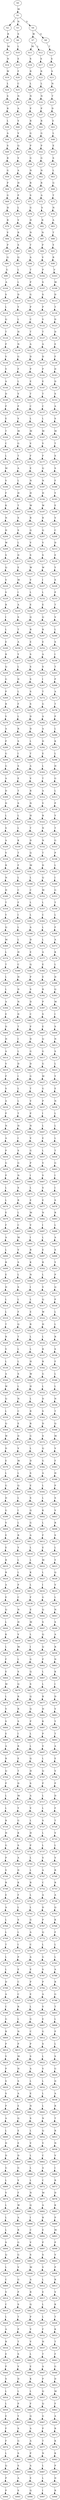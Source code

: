strict digraph  {
	S0 -> S1 [ label = M ];
	S1 -> S2 [ label = E ];
	S1 -> S3 [ label = N ];
	S1 -> S4 [ label = S ];
	S2 -> S5 [ label = R ];
	S3 -> S6 [ label = S ];
	S4 -> S7 [ label = W ];
	S4 -> S8 [ label = Q ];
	S5 -> S9 [ label = M ];
	S6 -> S10 [ label = L ];
	S7 -> S11 [ label = M ];
	S7 -> S12 [ label = L ];
	S8 -> S13 [ label = T ];
	S9 -> S14 [ label = N ];
	S10 -> S15 [ label = E ];
	S11 -> S16 [ label = S ];
	S12 -> S17 [ label = S ];
	S13 -> S18 [ label = S ];
	S14 -> S19 [ label = W ];
	S15 -> S20 [ label = F ];
	S16 -> S21 [ label = R ];
	S17 -> S22 [ label = R ];
	S18 -> S23 [ label = S ];
	S19 -> S24 [ label = L ];
	S20 -> S25 [ label = C ];
	S21 -> S26 [ label = L ];
	S22 -> S27 [ label = L ];
	S23 -> S28 [ label = N ];
	S24 -> S29 [ label = S ];
	S25 -> S30 [ label = N ];
	S26 -> S31 [ label = N ];
	S27 -> S32 [ label = N ];
	S28 -> S33 [ label = T ];
	S29 -> S34 [ label = R ];
	S30 -> S35 [ label = A ];
	S31 -> S36 [ label = P ];
	S32 -> S37 [ label = P ];
	S33 -> S38 [ label = D ];
	S34 -> S39 [ label = L ];
	S35 -> S40 [ label = V ];
	S36 -> S41 [ label = R ];
	S37 -> S42 [ label = R ];
	S38 -> S43 [ label = E ];
	S39 -> S44 [ label = A ];
	S40 -> S45 [ label = V ];
	S41 -> S46 [ label = G ];
	S42 -> S47 [ label = G ];
	S43 -> S48 [ label = L ];
	S44 -> S49 [ label = S ];
	S45 -> S50 [ label = Q ];
	S46 -> S51 [ label = P ];
	S47 -> S52 [ label = P ];
	S48 -> S53 [ label = E ];
	S49 -> S54 [ label = R ];
	S50 -> S55 [ label = V ];
	S51 -> S56 [ label = G ];
	S52 -> S57 [ label = G ];
	S53 -> S58 [ label = S ];
	S54 -> S59 [ label = G ];
	S55 -> S60 [ label = A ];
	S56 -> S61 [ label = N ];
	S57 -> S62 [ label = N ];
	S58 -> S63 [ label = L ];
	S59 -> S64 [ label = P ];
	S60 -> S65 [ label = H ];
	S61 -> S66 [ label = R ];
	S62 -> S67 [ label = R ];
	S63 -> S68 [ label = G ];
	S64 -> S69 [ label = G ];
	S65 -> S70 [ label = P ];
	S66 -> S71 [ label = S ];
	S67 -> S72 [ label = A ];
	S68 -> S73 [ label = T ];
	S69 -> S74 [ label = H ];
	S70 -> S75 [ label = L ];
	S71 -> S76 [ label = G ];
	S72 -> S77 [ label = S ];
	S73 -> S78 [ label = N ];
	S74 -> S79 [ label = R ];
	S75 -> S80 [ label = V ];
	S76 -> S81 [ label = H ];
	S77 -> S82 [ label = R ];
	S78 -> S83 [ label = A ];
	S79 -> S84 [ label = V ];
	S80 -> S85 [ label = R ];
	S81 -> S86 [ label = N ];
	S82 -> S87 [ label = N ];
	S83 -> S88 [ label = T ];
	S84 -> S89 [ label = P ];
	S85 -> S90 [ label = S ];
	S86 -> S91 [ label = T ];
	S87 -> S92 [ label = P ];
	S88 -> S93 [ label = Y ];
	S89 -> S94 [ label = Q ];
	S90 -> S95 [ label = Q ];
	S91 -> S96 [ label = A ];
	S92 -> S97 [ label = V ];
	S93 -> S98 [ label = R ];
	S94 -> S99 [ label = G ];
	S95 -> S100 [ label = L ];
	S96 -> S101 [ label = T ];
	S97 -> S102 [ label = P ];
	S98 -> S103 [ label = F ];
	S99 -> S104 [ label = A ];
	S100 -> S105 [ label = L ];
	S101 -> S106 [ label = P ];
	S102 -> S107 [ label = S ];
	S103 -> S108 [ label = M ];
	S104 -> S109 [ label = S ];
	S105 -> S110 [ label = D ];
	S106 -> S111 [ label = G ];
	S107 -> S112 [ label = S ];
	S108 -> S113 [ label = D ];
	S109 -> S114 [ label = L ];
	S110 -> S115 [ label = Y ];
	S111 -> S116 [ label = P ];
	S112 -> S117 [ label = P ];
	S113 -> S118 [ label = T ];
	S114 -> S119 [ label = Q ];
	S115 -> S120 [ label = L ];
	S116 -> S121 [ label = C ];
	S117 -> S122 [ label = V ];
	S118 -> S123 [ label = D ];
	S119 -> S124 [ label = T ];
	S120 -> S125 [ label = H ];
	S121 -> S126 [ label = T ];
	S122 -> S127 [ label = T ];
	S123 -> S128 [ label = D ];
	S124 -> S129 [ label = P ];
	S125 -> S130 [ label = N ];
	S126 -> S131 [ label = A ];
	S127 -> S132 [ label = A ];
	S128 -> S133 [ label = E ];
	S129 -> S134 [ label = V ];
	S130 -> S135 [ label = G ];
	S131 -> S136 [ label = D ];
	S132 -> S137 [ label = D ];
	S133 -> S138 [ label = F ];
	S134 -> S139 [ label = V ];
	S135 -> S140 [ label = F ];
	S136 -> S141 [ label = P ];
	S137 -> S142 [ label = P ];
	S138 -> S143 [ label = D ];
	S139 -> S144 [ label = A ];
	S140 -> S145 [ label = L ];
	S141 -> S146 [ label = E ];
	S142 -> S147 [ label = E ];
	S143 -> S148 [ label = D ];
	S144 -> S149 [ label = D ];
	S145 -> S150 [ label = V ];
	S146 -> S151 [ label = T ];
	S147 -> S152 [ label = T ];
	S148 -> S153 [ label = S ];
	S149 -> S154 [ label = P ];
	S150 -> S155 [ label = P ];
	S151 -> S156 [ label = C ];
	S152 -> S157 [ label = C ];
	S153 -> S158 [ label = A ];
	S154 -> S159 [ label = E ];
	S155 -> S160 [ label = V ];
	S156 -> S161 [ label = L ];
	S157 -> S162 [ label = L ];
	S158 -> S163 [ label = S ];
	S159 -> S164 [ label = T ];
	S160 -> S165 [ label = M ];
	S161 -> S166 [ label = M ];
	S162 -> S167 [ label = M ];
	S163 -> S168 [ label = M ];
	S164 -> S169 [ label = C ];
	S165 -> S170 [ label = G ];
	S166 -> S171 [ label = V ];
	S167 -> S172 [ label = V ];
	S168 -> S173 [ label = T ];
	S169 -> S174 [ label = L ];
	S170 -> S175 [ label = T ];
	S171 -> S176 [ label = F ];
	S172 -> S177 [ label = F ];
	S173 -> S178 [ label = S ];
	S174 -> S179 [ label = M ];
	S175 -> S180 [ label = A ];
	S176 -> S181 [ label = E ];
	S177 -> S182 [ label = Q ];
	S178 -> S183 [ label = S ];
	S179 -> S184 [ label = V ];
	S180 -> S185 [ label = L ];
	S181 -> S186 [ label = N ];
	S182 -> S187 [ label = N ];
	S183 -> S188 [ label = F ];
	S184 -> S189 [ label = F ];
	S185 -> S190 [ label = H ];
	S186 -> S191 [ label = H ];
	S187 -> S192 [ label = H ];
	S188 -> S193 [ label = Y ];
	S189 -> S194 [ label = K ];
	S190 -> S195 [ label = T ];
	S191 -> S196 [ label = W ];
	S192 -> S197 [ label = W ];
	S193 -> S198 [ label = E ];
	S194 -> S199 [ label = N ];
	S195 -> S200 [ label = S ];
	S196 -> S201 [ label = R ];
	S197 -> S202 [ label = R ];
	S198 -> S203 [ label = V ];
	S199 -> S204 [ label = H ];
	S200 -> S205 [ label = S ];
	S201 -> S206 [ label = Q ];
	S202 -> S207 [ label = Q ];
	S203 -> S208 [ label = C ];
	S204 -> S209 [ label = W ];
	S205 -> S210 [ label = L ];
	S206 -> S211 [ label = V ];
	S207 -> S212 [ label = V ];
	S208 -> S213 [ label = D ];
	S209 -> S214 [ label = S ];
	S210 -> S215 [ label = D ];
	S211 -> S216 [ label = S ];
	S212 -> S217 [ label = S ];
	S213 -> S218 [ label = E ];
	S214 -> S219 [ label = Q ];
	S215 -> S220 [ label = E ];
	S216 -> S221 [ label = W ];
	S217 -> S222 [ label = W ];
	S218 -> S223 [ label = Y ];
	S219 -> S224 [ label = V ];
	S220 -> S225 [ label = M ];
	S221 -> S226 [ label = V ];
	S222 -> S227 [ label = I ];
	S223 -> S228 [ label = S ];
	S224 -> S229 [ label = V ];
	S225 -> S230 [ label = I ];
	S226 -> S231 [ label = L ];
	S227 -> S232 [ label = L ];
	S228 -> S233 [ label = P ];
	S229 -> S234 [ label = R ];
	S230 -> S235 [ label = A ];
	S231 -> S236 [ label = E ];
	S232 -> S237 [ label = E ];
	S233 -> S238 [ label = T ];
	S234 -> S239 [ label = I ];
	S235 -> S240 [ label = S ];
	S236 -> S241 [ label = Q ];
	S237 -> S242 [ label = Q ];
	S238 -> S243 [ label = V ];
	S239 -> S244 [ label = L ];
	S240 -> S245 [ label = T ];
	S241 -> S246 [ label = R ];
	S242 -> S247 [ label = R ];
	S243 -> S248 [ label = L ];
	S244 -> S249 [ label = E ];
	S245 -> S250 [ label = A ];
	S246 -> S251 [ label = E ];
	S247 -> S252 [ label = E ];
	S248 -> S253 [ label = S ];
	S249 -> S254 [ label = R ];
	S250 -> S255 [ label = Y ];
	S251 -> S256 [ label = S ];
	S252 -> S257 [ label = A ];
	S253 -> S258 [ label = I ];
	S254 -> S259 [ label = Q ];
	S255 -> S260 [ label = L ];
	S256 -> S261 [ label = S ];
	S257 -> S262 [ label = S ];
	S258 -> S263 [ label = T ];
	S259 -> S264 [ label = G ];
	S260 -> S265 [ label = D ];
	S261 -> S266 [ label = S ];
	S262 -> S267 [ label = I ];
	S263 -> S268 [ label = P ];
	S264 -> S269 [ label = P ];
	S265 -> S270 [ label = L ];
	S266 -> S271 [ label = S ];
	S267 -> S272 [ label = T ];
	S268 -> S273 [ label = A ];
	S269 -> S274 [ label = R ];
	S270 -> S275 [ label = F ];
	S271 -> S276 [ label = S ];
	S272 -> S277 [ label = G ];
	S273 -> S278 [ label = T ];
	S274 -> S279 [ label = V ];
	S275 -> S280 [ label = L ];
	S276 -> S281 [ label = D ];
	S277 -> S282 [ label = A ];
	S278 -> S283 [ label = P ];
	S279 -> S284 [ label = A ];
	S280 -> S285 [ label = R ];
	S281 -> S286 [ label = D ];
	S282 -> S287 [ label = A ];
	S283 -> S288 [ label = L ];
	S284 -> S289 [ label = P ];
	S285 -> S290 [ label = S ];
	S286 -> S291 [ label = L ];
	S287 -> S292 [ label = D ];
	S288 -> S293 [ label = K ];
	S289 -> S294 [ label = G ];
	S290 -> S295 [ label = I ];
	S291 -> S296 [ label = T ];
	S292 -> S297 [ label = E ];
	S293 -> S298 [ label = L ];
	S294 -> S299 [ label = G ];
	S295 -> S300 [ label = S ];
	S296 -> S301 [ label = A ];
	S297 -> S302 [ label = L ];
	S298 -> S303 [ label = H ];
	S299 -> S304 [ label = A ];
	S300 -> S305 [ label = E ];
	S301 -> S306 [ label = V ];
	S302 -> S307 [ label = T ];
	S303 -> S308 [ label = G ];
	S304 -> S309 [ label = D ];
	S305 -> S310 [ label = T ];
	S306 -> S311 [ label = R ];
	S307 -> S312 [ label = A ];
	S308 -> S313 [ label = L ];
	S309 -> S314 [ label = D ];
	S310 -> S315 [ label = S ];
	S311 -> S316 [ label = N ];
	S312 -> S317 [ label = V ];
	S313 -> S318 [ label = P ];
	S314 -> S319 [ label = L ];
	S315 -> S320 [ label = L ];
	S316 -> S321 [ label = H ];
	S317 -> S322 [ label = R ];
	S318 -> S323 [ label = Y ];
	S319 -> S324 [ label = S ];
	S320 -> S325 [ label = L ];
	S321 -> S326 [ label = T ];
	S322 -> S327 [ label = N ];
	S323 -> S328 [ label = T ];
	S324 -> S329 [ label = A ];
	S325 -> S330 [ label = K ];
	S326 -> S331 [ label = D ];
	S327 -> S332 [ label = N ];
	S328 -> S333 [ label = G ];
	S329 -> S334 [ label = V ];
	S330 -> S335 [ label = T ];
	S331 -> S336 [ label = Q ];
	S332 -> S337 [ label = T ];
	S333 -> S338 [ label = P ];
	S334 -> S339 [ label = R ];
	S335 -> S340 [ label = F ];
	S336 -> S341 [ label = M ];
	S337 -> S342 [ label = D ];
	S338 -> S343 [ label = L ];
	S339 -> S344 [ label = N ];
	S340 -> S345 [ label = L ];
	S341 -> S346 [ label = L ];
	S342 -> S347 [ label = Q ];
	S343 -> S348 [ label = I ];
	S344 -> S349 [ label = H ];
	S345 -> S350 [ label = C ];
	S346 -> S351 [ label = C ];
	S347 -> S352 [ label = M ];
	S348 -> S353 [ label = G ];
	S349 -> S354 [ label = T ];
	S350 -> S355 [ label = F ];
	S351 -> S356 [ label = L ];
	S352 -> S357 [ label = L ];
	S353 -> S358 [ label = T ];
	S354 -> S359 [ label = Y ];
	S355 -> S360 [ label = I ];
	S356 -> S361 [ label = L ];
	S357 -> S362 [ label = C ];
	S358 -> S363 [ label = L ];
	S359 -> S364 [ label = Q ];
	S360 -> S365 [ label = L ];
	S361 -> S366 [ label = A ];
	S362 -> S367 [ label = L ];
	S363 -> S368 [ label = F ];
	S364 -> S369 [ label = M ];
	S365 -> S370 [ label = L ];
	S366 -> S371 [ label = D ];
	S367 -> S372 [ label = L ];
	S368 -> S373 [ label = A ];
	S369 -> S374 [ label = L ];
	S370 -> S375 [ label = H ];
	S371 -> S376 [ label = E ];
	S372 -> S377 [ label = A ];
	S373 -> S378 [ label = K ];
	S374 -> S379 [ label = T ];
	S375 -> S380 [ label = C ];
	S376 -> S381 [ label = Q ];
	S377 -> S382 [ label = E ];
	S378 -> S383 [ label = L ];
	S379 -> S384 [ label = L ];
	S380 -> S385 [ label = H ];
	S381 -> S386 [ label = P ];
	S382 -> S387 [ label = E ];
	S383 -> S388 [ label = D ];
	S384 -> S389 [ label = L ];
	S385 -> S390 [ label = D ];
	S386 -> S391 [ label = S ];
	S387 -> S392 [ label = R ];
	S388 -> S393 [ label = Q ];
	S389 -> S394 [ label = A ];
	S390 -> S395 [ label = N ];
	S391 -> S396 [ label = D ];
	S392 -> S397 [ label = P ];
	S393 -> S398 [ label = M ];
	S394 -> S399 [ label = E ];
	S395 -> S400 [ label = D ];
	S396 -> S401 [ label = C ];
	S397 -> S402 [ label = S ];
	S398 -> S403 [ label = I ];
	S399 -> S404 [ label = D ];
	S400 -> S405 [ label = T ];
	S401 -> S406 [ label = P ];
	S402 -> S407 [ label = E ];
	S403 -> S408 [ label = S ];
	S404 -> S409 [ label = H ];
	S405 -> S410 [ label = I ];
	S406 -> S411 [ label = D ];
	S407 -> S412 [ label = Q ];
	S408 -> S413 [ label = N ];
	S409 -> S414 [ label = A ];
	S410 -> S415 [ label = L ];
	S411 -> S416 [ label = G ];
	S412 -> S417 [ label = G ];
	S413 -> S418 [ label = S ];
	S414 -> S419 [ label = V ];
	S415 -> S420 [ label = D ];
	S416 -> S421 [ label = D ];
	S417 -> S422 [ label = G ];
	S418 -> S423 [ label = L ];
	S419 -> S424 [ label = P ];
	S420 -> S425 [ label = I ];
	S421 -> S426 [ label = G ];
	S422 -> S427 [ label = M ];
	S423 -> S428 [ label = Y ];
	S424 -> S429 [ label = S ];
	S425 -> S430 [ label = L ];
	S426 -> S431 [ label = T ];
	S427 -> S432 [ label = G ];
	S428 -> S433 [ label = E ];
	S429 -> S434 [ label = A ];
	S430 -> S435 [ label = L ];
	S431 -> S436 [ label = V ];
	S432 -> S437 [ label = P ];
	S433 -> S438 [ label = N ];
	S434 -> S439 [ label = P ];
	S435 -> S440 [ label = T ];
	S436 -> S441 [ label = P ];
	S437 -> S442 [ label = I ];
	S438 -> S443 [ label = L ];
	S439 -> S444 [ label = N ];
	S440 -> S445 [ label = H ];
	S441 -> S446 [ label = N ];
	S442 -> S447 [ label = L ];
	S443 -> S448 [ label = L ];
	S444 -> S449 [ label = A ];
	S445 -> S450 [ label = I ];
	S446 -> S451 [ label = V ];
	S447 -> S452 [ label = E ];
	S448 -> S453 [ label = L ];
	S449 -> S454 [ label = P ];
	S450 -> S455 [ label = S ];
	S451 -> S456 [ label = G ];
	S452 -> S457 [ label = L ];
	S453 -> S458 [ label = T ];
	S454 -> S459 [ label = G ];
	S455 -> S460 [ label = G ];
	S456 -> S461 [ label = P ];
	S457 -> S462 [ label = V ];
	S458 -> S463 [ label = G ];
	S459 -> S464 [ label = P ];
	S460 -> S465 [ label = N ];
	S461 -> S466 [ label = I ];
	S462 -> S467 [ label = V ];
	S463 -> S468 [ label = I ];
	S464 -> S469 [ label = L ];
	S465 -> S470 [ label = S ];
	S466 -> S471 [ label = L ];
	S467 -> S472 [ label = S ];
	S468 -> S473 [ label = I ];
	S469 -> S474 [ label = L ];
	S470 -> S475 [ label = R ];
	S471 -> S476 [ label = E ];
	S472 -> S477 [ label = E ];
	S473 -> S478 [ label = S ];
	S474 -> S479 [ label = E ];
	S475 -> S480 [ label = L ];
	S476 -> S481 [ label = M ];
	S477 -> S482 [ label = N ];
	S478 -> S483 [ label = R ];
	S479 -> S484 [ label = F ];
	S480 -> S485 [ label = C ];
	S481 -> S486 [ label = V ];
	S482 -> S487 [ label = I ];
	S483 -> S488 [ label = L ];
	S484 -> S489 [ label = A ];
	S485 -> S490 [ label = M ];
	S486 -> S491 [ label = I ];
	S487 -> S492 [ label = L ];
	S488 -> S493 [ label = A ];
	S489 -> S494 [ label = L ];
	S490 -> S495 [ label = V ];
	S491 -> S496 [ label = R ];
	S492 -> S497 [ label = E ];
	S493 -> S498 [ label = S ];
	S494 -> S499 [ label = R ];
	S495 -> S500 [ label = S ];
	S496 -> S501 [ label = K ];
	S497 -> S502 [ label = R ];
	S498 -> S503 [ label = Y ];
	S499 -> S504 [ label = E ];
	S500 -> S505 [ label = L ];
	S501 -> S506 [ label = N ];
	S502 -> S507 [ label = L ];
	S503 -> S508 [ label = P ];
	S504 -> S509 [ label = D ];
	S505 -> S510 [ label = S ];
	S506 -> S511 [ label = I ];
	S507 -> S512 [ label = V ];
	S508 -> S513 [ label = Q ];
	S509 -> S514 [ label = L ];
	S510 -> S515 [ label = L ];
	S511 -> S516 [ label = L ];
	S512 -> S517 [ label = Q ];
	S513 -> S518 [ label = P ];
	S514 -> S519 [ label = L ];
	S515 -> S520 [ label = F ];
	S516 -> S521 [ label = E ];
	S517 -> S522 [ label = W ];
	S518 -> S523 [ label = L ];
	S519 -> S524 [ label = T ];
	S520 -> S525 [ label = Q ];
	S521 -> S526 [ label = R ];
	S522 -> S527 [ label = H ];
	S523 -> S528 [ label = L ];
	S524 -> S529 [ label = R ];
	S525 -> S530 [ label = T ];
	S526 -> S531 [ label = L ];
	S527 -> S532 [ label = L ];
	S528 -> S533 [ label = R ];
	S529 -> S534 [ label = V ];
	S530 -> S535 [ label = L ];
	S531 -> S536 [ label = L ];
	S532 -> S537 [ label = R ];
	S533 -> S538 [ label = S ];
	S534 -> S539 [ label = L ];
	S535 -> S540 [ label = L ];
	S536 -> S541 [ label = H ];
	S537 -> S542 [ label = R ];
	S538 -> S543 [ label = F ];
	S539 -> S544 [ label = A ];
	S540 -> S545 [ label = S ];
	S541 -> S546 [ label = W ];
	S542 -> S547 [ label = G ];
	S543 -> S548 [ label = L ];
	S544 -> S549 [ label = W ];
	S545 -> S550 [ label = L ];
	S546 -> S551 [ label = H ];
	S547 -> S552 [ label = L ];
	S548 -> S553 [ label = L ];
	S549 -> S554 [ label = Q ];
	S550 -> S555 [ label = N ];
	S551 -> S556 [ label = L ];
	S552 -> S557 [ label = D ];
	S553 -> S558 [ label = N ];
	S554 -> S559 [ label = L ];
	S555 -> S560 [ label = C ];
	S556 -> S561 [ label = R ];
	S557 -> S562 [ label = S ];
	S558 -> S563 [ label = T ];
	S559 -> S564 [ label = Q ];
	S560 -> S565 [ label = E ];
	S561 -> S566 [ label = R ];
	S562 -> S567 [ label = D ];
	S563 -> S568 [ label = Q ];
	S564 -> S569 [ label = W ];
	S565 -> S570 [ label = D ];
	S566 -> S571 [ label = G ];
	S567 -> S572 [ label = S ];
	S568 -> S573 [ label = M ];
	S569 -> S574 [ label = D ];
	S570 -> S575 [ label = V ];
	S571 -> S576 [ label = L ];
	S572 -> S577 [ label = Q ];
	S573 -> S578 [ label = V ];
	S574 -> S579 [ label = E ];
	S575 -> S580 [ label = M ];
	S576 -> S581 [ label = D ];
	S577 -> S582 [ label = G ];
	S578 -> S583 [ label = F ];
	S579 -> S584 [ label = L ];
	S580 -> S585 [ label = L ];
	S581 -> S586 [ label = S ];
	S582 -> S587 [ label = A ];
	S583 -> S588 [ label = H ];
	S584 -> S589 [ label = G ];
	S585 -> S590 [ label = Q ];
	S586 -> S591 [ label = E ];
	S587 -> S592 [ label = L ];
	S588 -> S593 [ label = P ];
	S589 -> S594 [ label = D ];
	S590 -> S595 [ label = L ];
	S591 -> S596 [ label = S ];
	S592 -> S597 [ label = L ];
	S593 -> S598 [ label = S ];
	S594 -> S599 [ label = G ];
	S595 -> S600 [ label = I ];
	S596 -> S601 [ label = Q ];
	S597 -> S602 [ label = K ];
	S598 -> S603 [ label = V ];
	S599 -> S604 [ label = V ];
	S600 -> S605 [ label = L ];
	S601 -> S606 [ label = G ];
	S602 -> S607 [ label = L ];
	S603 -> S608 [ label = R ];
	S604 -> S609 [ label = E ];
	S605 -> S610 [ label = R ];
	S606 -> S611 [ label = A ];
	S607 -> S612 [ label = F ];
	S608 -> S613 [ label = S ];
	S609 -> S614 [ label = E ];
	S610 -> S615 [ label = Y ];
	S611 -> S616 [ label = L ];
	S612 -> S617 [ label = E ];
	S613 -> S618 [ label = L ];
	S614 -> S619 [ label = R ];
	S615 -> S620 [ label = L ];
	S616 -> S621 [ label = L ];
	S617 -> S622 [ label = M ];
	S618 -> S623 [ label = Y ];
	S619 -> S624 [ label = R ];
	S620 -> S625 [ label = L ];
	S621 -> S626 [ label = K ];
	S622 -> S627 [ label = L ];
	S623 -> S628 [ label = Q ];
	S624 -> S629 [ label = A ];
	S625 -> S630 [ label = P ];
	S626 -> S631 [ label = L ];
	S627 -> S632 [ label = I ];
	S628 -> S633 [ label = V ];
	S629 -> S634 [ label = E ];
	S630 -> S635 [ label = C ];
	S631 -> S636 [ label = F ];
	S632 -> S637 [ label = G ];
	S633 -> S638 [ label = L ];
	S634 -> S639 [ label = Q ];
	S635 -> S640 [ label = N ];
	S636 -> S641 [ label = E ];
	S637 -> S642 [ label = Q ];
	S638 -> S643 [ label = N ];
	S639 -> S644 [ label = L ];
	S640 -> S645 [ label = H ];
	S641 -> S646 [ label = M ];
	S642 -> S647 [ label = S ];
	S643 -> S648 [ label = S ];
	S644 -> S649 [ label = K ];
	S645 -> S650 [ label = V ];
	S646 -> S651 [ label = L ];
	S647 -> S652 [ label = Q ];
	S648 -> S653 [ label = A ];
	S649 -> S654 [ label = L ];
	S650 -> S655 [ label = M ];
	S651 -> S656 [ label = I ];
	S652 -> S657 [ label = Q ];
	S653 -> S658 [ label = R ];
	S654 -> S659 [ label = F ];
	S655 -> S660 [ label = L ];
	S656 -> S661 [ label = G ];
	S657 -> S662 [ label = P ];
	S658 -> S663 [ label = N ];
	S659 -> S664 [ label = E ];
	S660 -> S665 [ label = S ];
	S661 -> S666 [ label = Q ];
	S662 -> S667 [ label = L ];
	S663 -> S668 [ label = K ];
	S664 -> S669 [ label = M ];
	S665 -> S670 [ label = Q ];
	S666 -> S671 [ label = S ];
	S667 -> S672 [ label = L ];
	S668 -> S673 [ label = I ];
	S669 -> S674 [ label = L ];
	S670 -> S675 [ label = R ];
	S671 -> S676 [ label = Q ];
	S672 -> S677 [ label = R ];
	S673 -> S678 [ label = D ];
	S674 -> S679 [ label = V ];
	S675 -> S680 [ label = R ];
	S676 -> S681 [ label = Q ];
	S677 -> S682 [ label = H ];
	S678 -> S683 [ label = V ];
	S679 -> S684 [ label = S ];
	S680 -> S685 [ label = S ];
	S681 -> S686 [ label = P ];
	S682 -> S687 [ label = K ];
	S683 -> S688 [ label = Y ];
	S684 -> S689 [ label = E ];
	S685 -> S690 [ label = I ];
	S686 -> S691 [ label = L ];
	S687 -> S692 [ label = P ];
	S688 -> S693 [ label = T ];
	S689 -> S694 [ label = A ];
	S690 -> S695 [ label = R ];
	S691 -> S696 [ label = L ];
	S692 -> S697 [ label = V ];
	S693 -> S698 [ label = A ];
	S694 -> S699 [ label = R ];
	S695 -> S700 [ label = E ];
	S696 -> S701 [ label = Q ];
	S697 -> S702 [ label = L ];
	S698 -> S703 [ label = E ];
	S699 -> S704 [ label = Q ];
	S700 -> S705 [ label = T ];
	S701 -> S706 [ label = H ];
	S702 -> S707 [ label = Q ];
	S703 -> S708 [ label = V ];
	S704 -> S709 [ label = P ];
	S705 -> S710 [ label = D ];
	S706 -> S711 [ label = S ];
	S707 -> S712 [ label = P ];
	S708 -> S713 [ label = P ];
	S709 -> S714 [ label = L ];
	S710 -> S715 [ label = M ];
	S711 -> S716 [ label = A ];
	S712 -> S717 [ label = L ];
	S713 -> S718 [ label = D ];
	S714 -> S719 [ label = L ];
	S715 -> S720 [ label = Y ];
	S716 -> S721 [ label = V ];
	S717 -> S722 [ label = L ];
	S718 -> S723 [ label = F ];
	S719 -> S724 [ label = R ];
	S720 -> S725 [ label = G ];
	S721 -> S726 [ label = L ];
	S722 -> S727 [ label = S ];
	S723 -> S728 [ label = T ];
	S724 -> S729 [ label = H ];
	S725 -> S730 [ label = K ];
	S726 -> S731 [ label = H ];
	S727 -> S732 [ label = L ];
	S728 -> S733 [ label = V ];
	S729 -> S734 [ label = G ];
	S730 -> S735 [ label = S ];
	S731 -> S736 [ label = P ];
	S732 -> S737 [ label = L ];
	S733 -> S738 [ label = L ];
	S734 -> S739 [ label = P ];
	S735 -> S740 [ label = A ];
	S736 -> S741 [ label = L ];
	S737 -> S742 [ label = S ];
	S738 -> S743 [ label = V ];
	S739 -> S744 [ label = V ];
	S740 -> S745 [ label = D ];
	S741 -> S746 [ label = L ];
	S742 -> S747 [ label = A ];
	S743 -> S748 [ label = R ];
	S744 -> S749 [ label = R ];
	S745 -> S750 [ label = K ];
	S746 -> S751 [ label = R ];
	S747 -> S752 [ label = C ];
	S748 -> S753 [ label = R ];
	S749 -> S754 [ label = E ];
	S750 -> S755 [ label = F ];
	S751 -> S756 [ label = L ];
	S752 -> S757 [ label = A ];
	S753 -> S758 [ label = A ];
	S754 -> S759 [ label = A ];
	S755 -> S760 [ label = L ];
	S756 -> S761 [ label = L ];
	S757 -> S762 [ label = D ];
	S758 -> S763 [ label = Q ];
	S759 -> S764 [ label = L ];
	S760 -> S765 [ label = S ];
	S761 -> S766 [ label = G ];
	S762 -> S767 [ label = P ];
	S763 -> S768 [ label = K ];
	S764 -> S769 [ label = L ];
	S765 -> S770 [ label = L ];
	S766 -> S771 [ label = A ];
	S767 -> S772 [ label = Q ];
	S768 -> S773 [ label = F ];
	S769 -> S774 [ label = T ];
	S770 -> S775 [ label = I ];
	S771 -> S776 [ label = C ];
	S772 -> S777 [ label = L ];
	S773 -> S778 [ label = L ];
	S774 -> S779 [ label = L ];
	S775 -> S780 [ label = P ];
	S776 -> S781 [ label = A ];
	S777 -> S782 [ label = G ];
	S778 -> S783 [ label = L ];
	S779 -> S784 [ label = L ];
	S780 -> S785 [ label = E ];
	S781 -> S786 [ label = E ];
	S782 -> S787 [ label = S ];
	S783 -> S788 [ label = A ];
	S784 -> S789 [ label = D ];
	S785 -> S790 [ label = C ];
	S786 -> S791 [ label = P ];
	S787 -> S792 [ label = P ];
	S788 -> S793 [ label = R ];
	S789 -> S794 [ label = A ];
	S790 -> S795 [ label = C ];
	S791 -> S796 [ label = E ];
	S792 -> S797 [ label = A ];
	S793 -> S798 [ label = G ];
	S794 -> S799 [ label = C ];
	S795 -> S800 [ label = R ];
	S796 -> S801 [ label = L ];
	S797 -> S802 [ label = V ];
	S798 -> S803 [ label = T ];
	S799 -> S804 [ label = G ];
	S800 -> S805 [ label = L ];
	S801 -> S806 [ label = G ];
	S802 -> S807 [ label = E ];
	S803 -> S808 [ label = L ];
	S804 -> S809 [ label = R ];
	S805 -> S810 [ label = N ];
	S806 -> S811 [ label = C ];
	S807 -> S812 [ label = G ];
	S808 -> S813 [ label = P ];
	S809 -> S814 [ label = P ];
	S810 -> S815 [ label = P ];
	S811 -> S816 [ label = P ];
	S812 -> S817 [ label = S ];
	S813 -> S818 [ label = L ];
	S814 -> S819 [ label = V ];
	S815 -> S820 [ label = M ];
	S816 -> S821 [ label = S ];
	S817 -> S822 [ label = L ];
	S818 -> S823 [ label = S ];
	S819 -> S824 [ label = P ];
	S820 -> S825 [ label = H ];
	S821 -> S826 [ label = A ];
	S822 -> S827 [ label = V ];
	S823 -> S828 [ label = G ];
	S824 -> S829 [ label = S ];
	S825 -> S830 [ label = S ];
	S826 -> S831 [ label = L ];
	S827 -> S832 [ label = L ];
	S828 -> S833 [ label = D ];
	S829 -> S834 [ label = S ];
	S830 -> S835 [ label = A ];
	S831 -> S836 [ label = E ];
	S832 -> S837 [ label = L ];
	S833 -> S838 [ label = A ];
	S834 -> S839 [ label = P ];
	S835 -> S840 [ label = E ];
	S836 -> S841 [ label = N ];
	S837 -> S842 [ label = L ];
	S838 -> S843 [ label = R ];
	S839 -> S844 [ label = A ];
	S840 -> S845 [ label = Q ];
	S841 -> S846 [ label = S ];
	S842 -> S847 [ label = N ];
	S843 -> S848 [ label = T ];
	S844 -> S849 [ label = L ];
	S845 -> S850 [ label = E ];
	S846 -> S851 [ label = L ];
	S847 -> S852 [ label = Q ];
	S848 -> S853 [ label = R ];
	S849 -> S854 [ label = D ];
	S850 -> S855 [ label = E ];
	S851 -> S856 [ label = V ];
	S852 -> S857 [ label = V ];
	S853 -> S858 [ label = N ];
	S854 -> S859 [ label = D ];
	S855 -> S860 [ label = D ];
	S856 -> S861 [ label = L ];
	S857 -> S862 [ label = C ];
	S858 -> S863 [ label = V ];
	S859 -> S864 [ label = G ];
	S860 -> S865 [ label = G ];
	S861 -> S866 [ label = L ];
	S862 -> S867 [ label = A ];
	S863 -> S868 [ label = I ];
	S864 -> S869 [ label = L ];
	S865 -> S870 [ label = V ];
	S866 -> S871 [ label = L ];
	S867 -> S872 [ label = C ];
	S868 -> S873 [ label = R ];
	S869 -> S874 [ label = V ];
	S870 -> S875 [ label = F ];
	S871 -> S876 [ label = N ];
	S872 -> S877 [ label = M ];
	S873 -> S878 [ label = D ];
	S874 -> S879 [ label = L ];
	S875 -> S880 [ label = W ];
	S876 -> S881 [ label = Q ];
	S877 -> S882 [ label = A ];
	S878 -> S883 [ label = K ];
	S879 -> S884 [ label = L ];
	S880 -> S885 [ label = A ];
	S881 -> S886 [ label = I ];
	S882 -> S887 [ label = R ];
	S883 -> S888 [ label = P ];
	S884 -> S889 [ label = L ];
	S885 -> S890 [ label = R ];
	S886 -> S891 [ label = C ];
	S887 -> S892 [ label = E ];
	S888 -> S893 [ label = M ];
	S889 -> S894 [ label = S ];
	S890 -> S895 [ label = G ];
	S891 -> S896 [ label = V ];
	S892 -> S897 [ label = P ];
	S893 -> S898 [ label = P ];
	S894 -> S899 [ label = Q ];
	S895 -> S900 [ label = G ];
	S896 -> S901 [ label = S ];
	S897 -> S902 [ label = S ];
	S898 -> S903 [ label = V ];
	S899 -> S904 [ label = L ];
	S900 -> S905 [ label = V ];
	S901 -> S906 [ label = M ];
	S902 -> S907 [ label = V ];
	S903 -> S908 [ label = P ];
	S904 -> S909 [ label = C ];
	S905 -> S910 [ label = G ];
	S906 -> S911 [ label = A ];
	S907 -> S912 [ label = L ];
	S908 -> S913 [ label = R ];
	S909 -> S914 [ label = V ];
	S910 -> S915 [ label = P ];
	S911 -> S916 [ label = R ];
	S912 -> S917 [ label = E ];
	S913 -> S918 [ label = V ];
	S914 -> S919 [ label = C ];
	S915 -> S920 [ label = S ];
	S916 -> S921 [ label = Q ];
	S917 -> S922 [ label = L ];
	S918 -> S923 [ label = K ];
	S919 -> S924 [ label = L ];
	S920 -> S925 [ label = T ];
	S921 -> S926 [ label = P ];
	S922 -> S927 [ label = L ];
	S923 -> S928 [ label = T ];
	S924 -> S929 [ label = A ];
	S925 -> S930 [ label = P ];
	S926 -> S931 [ label = V ];
	S927 -> S932 [ label = F ];
	S928 -> S933 [ label = K ];
	S929 -> S934 [ label = R ];
	S930 -> S935 [ label = T ];
	S931 -> S936 [ label = V ];
	S932 -> S937 [ label = H ];
	S933 -> S938 [ label = T ];
	S934 -> S939 [ label = E ];
	S935 -> S940 [ label = S ];
	S936 -> S941 [ label = L ];
	S937 -> S942 [ label = T ];
	S938 -> S943 [ label = F ];
	S939 -> S944 [ label = P ];
	S940 -> S945 [ label = V ];
	S941 -> S946 [ label = E ];
	S942 -> S947 [ label = A ];
	S943 -> S948 [ label = G ];
	S944 -> S949 [ label = S ];
	S945 -> S950 [ label = D ];
	S946 -> S951 [ label = K ];
	S947 -> S952 [ label = P ];
	S948 -> S953 [ label = D ];
	S949 -> S954 [ label = L ];
	S950 -> S955 [ label = L ];
	S951 -> S956 [ label = L ];
	S952 -> S957 [ label = Q ];
	S953 -> S958 [ label = M ];
	S954 -> S959 [ label = L ];
	S955 -> S960 [ label = P ];
	S956 -> S961 [ label = F ];
	S957 -> S962 [ label = Q ];
	S958 -> S963 [ label = F ];
	S959 -> S964 [ label = E ];
	S960 -> S965 [ label = Y ];
	S961 -> S966 [ label = Q ];
	S962 -> S967 [ label = G ];
	S963 -> S968 [ label = A ];
	S964 -> S969 [ label = F ];
	S965 -> S970 [ label = S ];
	S966 -> S971 [ label = A ];
	S967 -> S972 [ label = P ];
	S968 -> S973 [ label = R ];
	S969 -> S974 [ label = F ];
	S970 -> S975 [ label = G ];
	S971 -> S976 [ label = A ];
	S972 -> S977 [ label = T ];
	S973 -> S978 [ label = K ];
	S974 -> S979 [ label = L ];
	S975 -> S980 [ label = S ];
	S976 -> S981 [ label = P ];
	S977 -> S982 [ label = N ];
	S978 -> S983 [ label = K ];
	S979 -> S984 [ label = Q ];
	S980 -> S985 [ label = S ];
	S981 -> S986 [ label = A ];
	S982 -> S987 [ label = L ];
	S983 -> S988 [ label = P ];
	S984 -> S989 [ label = P ];
	S985 -> S990 [ label = A ];
	S986 -> S991 [ label = E ];
	S987 -> S992 [ label = L ];
	S988 -> S993 [ label = D ];
	S989 -> S994 [ label = P ];
	S990 -> S995 [ label = S ];
	S991 -> S996 [ label = Q ];
	S992 -> S997 [ label = I ];
	S993 -> S998 [ label = R ];
}
